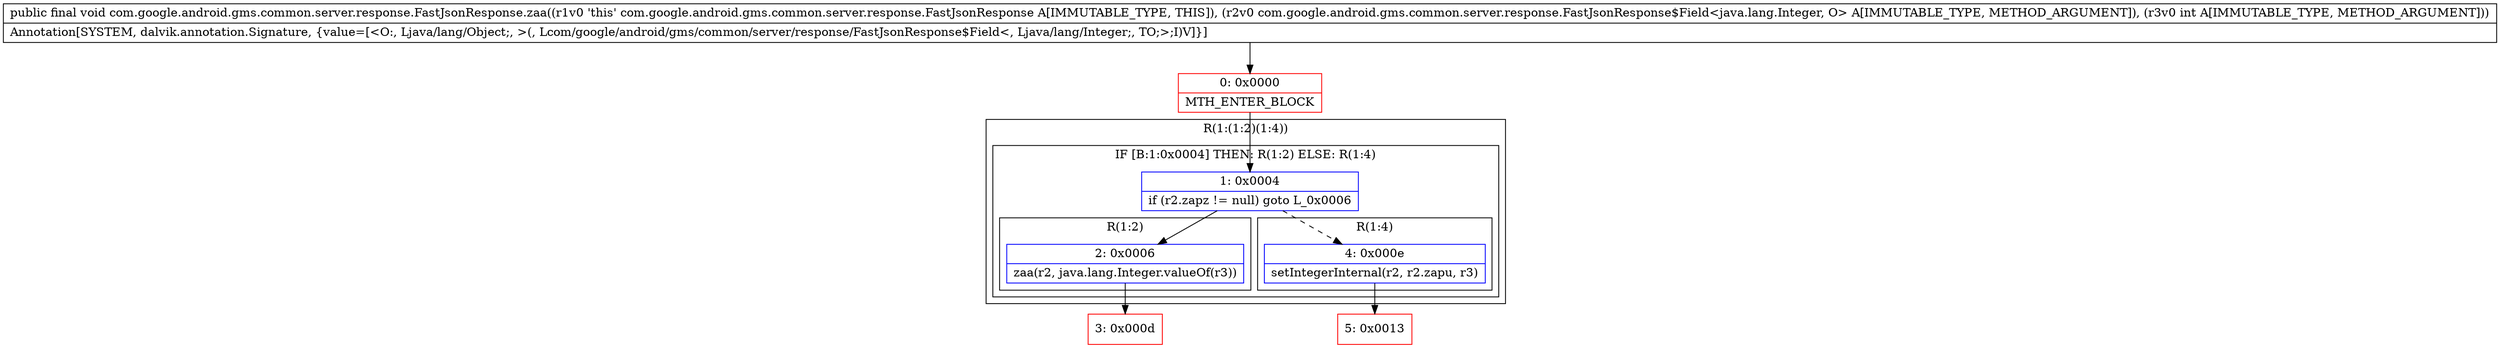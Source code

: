 digraph "CFG forcom.google.android.gms.common.server.response.FastJsonResponse.zaa(Lcom\/google\/android\/gms\/common\/server\/response\/FastJsonResponse$Field;I)V" {
subgraph cluster_Region_764921707 {
label = "R(1:(1:2)(1:4))";
node [shape=record,color=blue];
subgraph cluster_IfRegion_368621213 {
label = "IF [B:1:0x0004] THEN: R(1:2) ELSE: R(1:4)";
node [shape=record,color=blue];
Node_1 [shape=record,label="{1\:\ 0x0004|if (r2.zapz != null) goto L_0x0006\l}"];
subgraph cluster_Region_1545311170 {
label = "R(1:2)";
node [shape=record,color=blue];
Node_2 [shape=record,label="{2\:\ 0x0006|zaa(r2, java.lang.Integer.valueOf(r3))\l}"];
}
subgraph cluster_Region_1803625183 {
label = "R(1:4)";
node [shape=record,color=blue];
Node_4 [shape=record,label="{4\:\ 0x000e|setIntegerInternal(r2, r2.zapu, r3)\l}"];
}
}
}
Node_0 [shape=record,color=red,label="{0\:\ 0x0000|MTH_ENTER_BLOCK\l}"];
Node_3 [shape=record,color=red,label="{3\:\ 0x000d}"];
Node_5 [shape=record,color=red,label="{5\:\ 0x0013}"];
MethodNode[shape=record,label="{public final void com.google.android.gms.common.server.response.FastJsonResponse.zaa((r1v0 'this' com.google.android.gms.common.server.response.FastJsonResponse A[IMMUTABLE_TYPE, THIS]), (r2v0 com.google.android.gms.common.server.response.FastJsonResponse$Field\<java.lang.Integer, O\> A[IMMUTABLE_TYPE, METHOD_ARGUMENT]), (r3v0 int A[IMMUTABLE_TYPE, METHOD_ARGUMENT]))  | Annotation[SYSTEM, dalvik.annotation.Signature, \{value=[\<O:, Ljava\/lang\/Object;, \>(, Lcom\/google\/android\/gms\/common\/server\/response\/FastJsonResponse$Field\<, Ljava\/lang\/Integer;, TO;\>;I)V]\}]\l}"];
MethodNode -> Node_0;
Node_1 -> Node_2;
Node_1 -> Node_4[style=dashed];
Node_2 -> Node_3;
Node_4 -> Node_5;
Node_0 -> Node_1;
}

